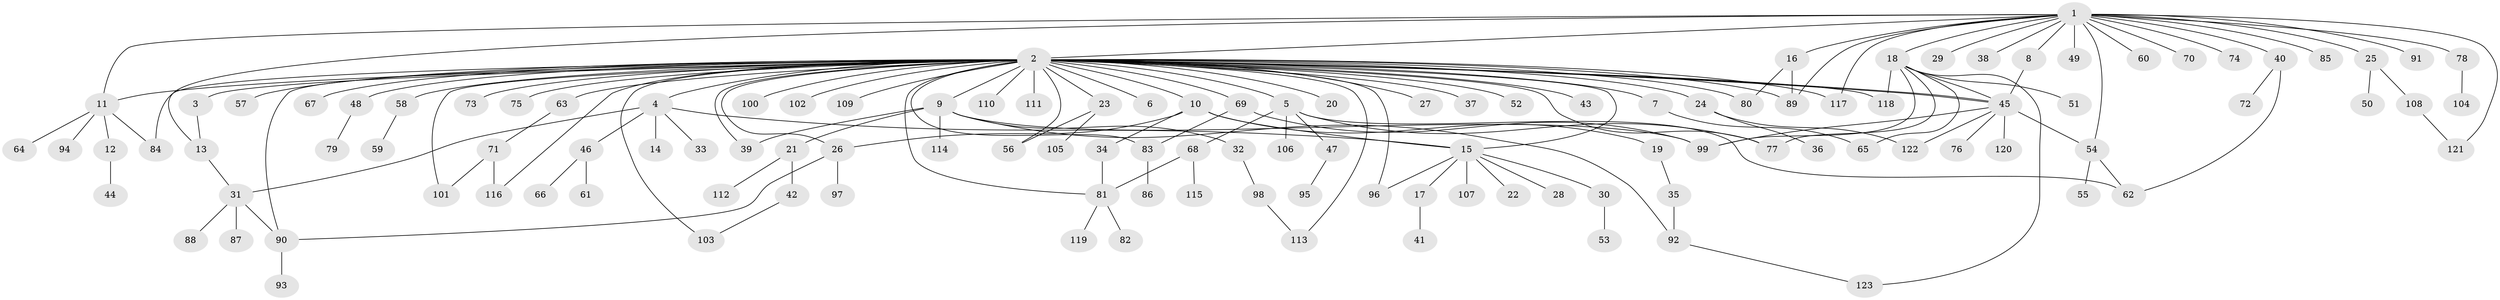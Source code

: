 // coarse degree distribution, {18: 0.011494252873563218, 44: 0.011494252873563218, 2: 0.27586206896551724, 5: 0.08045977011494253, 1: 0.4827586206896552, 7: 0.034482758620689655, 3: 0.09195402298850575, 8: 0.011494252873563218}
// Generated by graph-tools (version 1.1) at 2025/50/03/04/25 22:50:40]
// undirected, 123 vertices, 162 edges
graph export_dot {
  node [color=gray90,style=filled];
  1;
  2;
  3;
  4;
  5;
  6;
  7;
  8;
  9;
  10;
  11;
  12;
  13;
  14;
  15;
  16;
  17;
  18;
  19;
  20;
  21;
  22;
  23;
  24;
  25;
  26;
  27;
  28;
  29;
  30;
  31;
  32;
  33;
  34;
  35;
  36;
  37;
  38;
  39;
  40;
  41;
  42;
  43;
  44;
  45;
  46;
  47;
  48;
  49;
  50;
  51;
  52;
  53;
  54;
  55;
  56;
  57;
  58;
  59;
  60;
  61;
  62;
  63;
  64;
  65;
  66;
  67;
  68;
  69;
  70;
  71;
  72;
  73;
  74;
  75;
  76;
  77;
  78;
  79;
  80;
  81;
  82;
  83;
  84;
  85;
  86;
  87;
  88;
  89;
  90;
  91;
  92;
  93;
  94;
  95;
  96;
  97;
  98;
  99;
  100;
  101;
  102;
  103;
  104;
  105;
  106;
  107;
  108;
  109;
  110;
  111;
  112;
  113;
  114;
  115;
  116;
  117;
  118;
  119;
  120;
  121;
  122;
  123;
  1 -- 2;
  1 -- 8;
  1 -- 11;
  1 -- 13;
  1 -- 16;
  1 -- 18;
  1 -- 25;
  1 -- 29;
  1 -- 38;
  1 -- 40;
  1 -- 49;
  1 -- 54;
  1 -- 60;
  1 -- 70;
  1 -- 74;
  1 -- 78;
  1 -- 85;
  1 -- 89;
  1 -- 91;
  1 -- 117;
  1 -- 121;
  2 -- 3;
  2 -- 4;
  2 -- 5;
  2 -- 6;
  2 -- 7;
  2 -- 9;
  2 -- 10;
  2 -- 11;
  2 -- 15;
  2 -- 20;
  2 -- 23;
  2 -- 24;
  2 -- 26;
  2 -- 27;
  2 -- 37;
  2 -- 39;
  2 -- 43;
  2 -- 45;
  2 -- 45;
  2 -- 48;
  2 -- 52;
  2 -- 56;
  2 -- 57;
  2 -- 58;
  2 -- 63;
  2 -- 67;
  2 -- 69;
  2 -- 73;
  2 -- 75;
  2 -- 77;
  2 -- 80;
  2 -- 81;
  2 -- 83;
  2 -- 84;
  2 -- 89;
  2 -- 90;
  2 -- 96;
  2 -- 100;
  2 -- 101;
  2 -- 102;
  2 -- 103;
  2 -- 109;
  2 -- 110;
  2 -- 111;
  2 -- 113;
  2 -- 116;
  2 -- 117;
  2 -- 118;
  3 -- 13;
  4 -- 14;
  4 -- 15;
  4 -- 31;
  4 -- 33;
  4 -- 46;
  5 -- 47;
  5 -- 62;
  5 -- 68;
  5 -- 77;
  5 -- 106;
  7 -- 65;
  8 -- 45;
  9 -- 21;
  9 -- 32;
  9 -- 39;
  9 -- 92;
  9 -- 99;
  9 -- 114;
  10 -- 15;
  10 -- 19;
  10 -- 26;
  10 -- 34;
  11 -- 12;
  11 -- 64;
  11 -- 84;
  11 -- 94;
  12 -- 44;
  13 -- 31;
  15 -- 17;
  15 -- 22;
  15 -- 28;
  15 -- 30;
  15 -- 96;
  15 -- 107;
  16 -- 80;
  16 -- 89;
  17 -- 41;
  18 -- 45;
  18 -- 51;
  18 -- 65;
  18 -- 77;
  18 -- 99;
  18 -- 118;
  18 -- 123;
  19 -- 35;
  21 -- 42;
  21 -- 112;
  23 -- 56;
  23 -- 105;
  24 -- 36;
  24 -- 122;
  25 -- 50;
  25 -- 108;
  26 -- 90;
  26 -- 97;
  30 -- 53;
  31 -- 87;
  31 -- 88;
  31 -- 90;
  32 -- 98;
  34 -- 81;
  35 -- 92;
  40 -- 62;
  40 -- 72;
  42 -- 103;
  45 -- 54;
  45 -- 76;
  45 -- 99;
  45 -- 120;
  45 -- 122;
  46 -- 61;
  46 -- 66;
  47 -- 95;
  48 -- 79;
  54 -- 55;
  54 -- 62;
  58 -- 59;
  63 -- 71;
  68 -- 81;
  68 -- 115;
  69 -- 83;
  69 -- 99;
  71 -- 101;
  71 -- 116;
  78 -- 104;
  81 -- 82;
  81 -- 119;
  83 -- 86;
  90 -- 93;
  92 -- 123;
  98 -- 113;
  108 -- 121;
}
